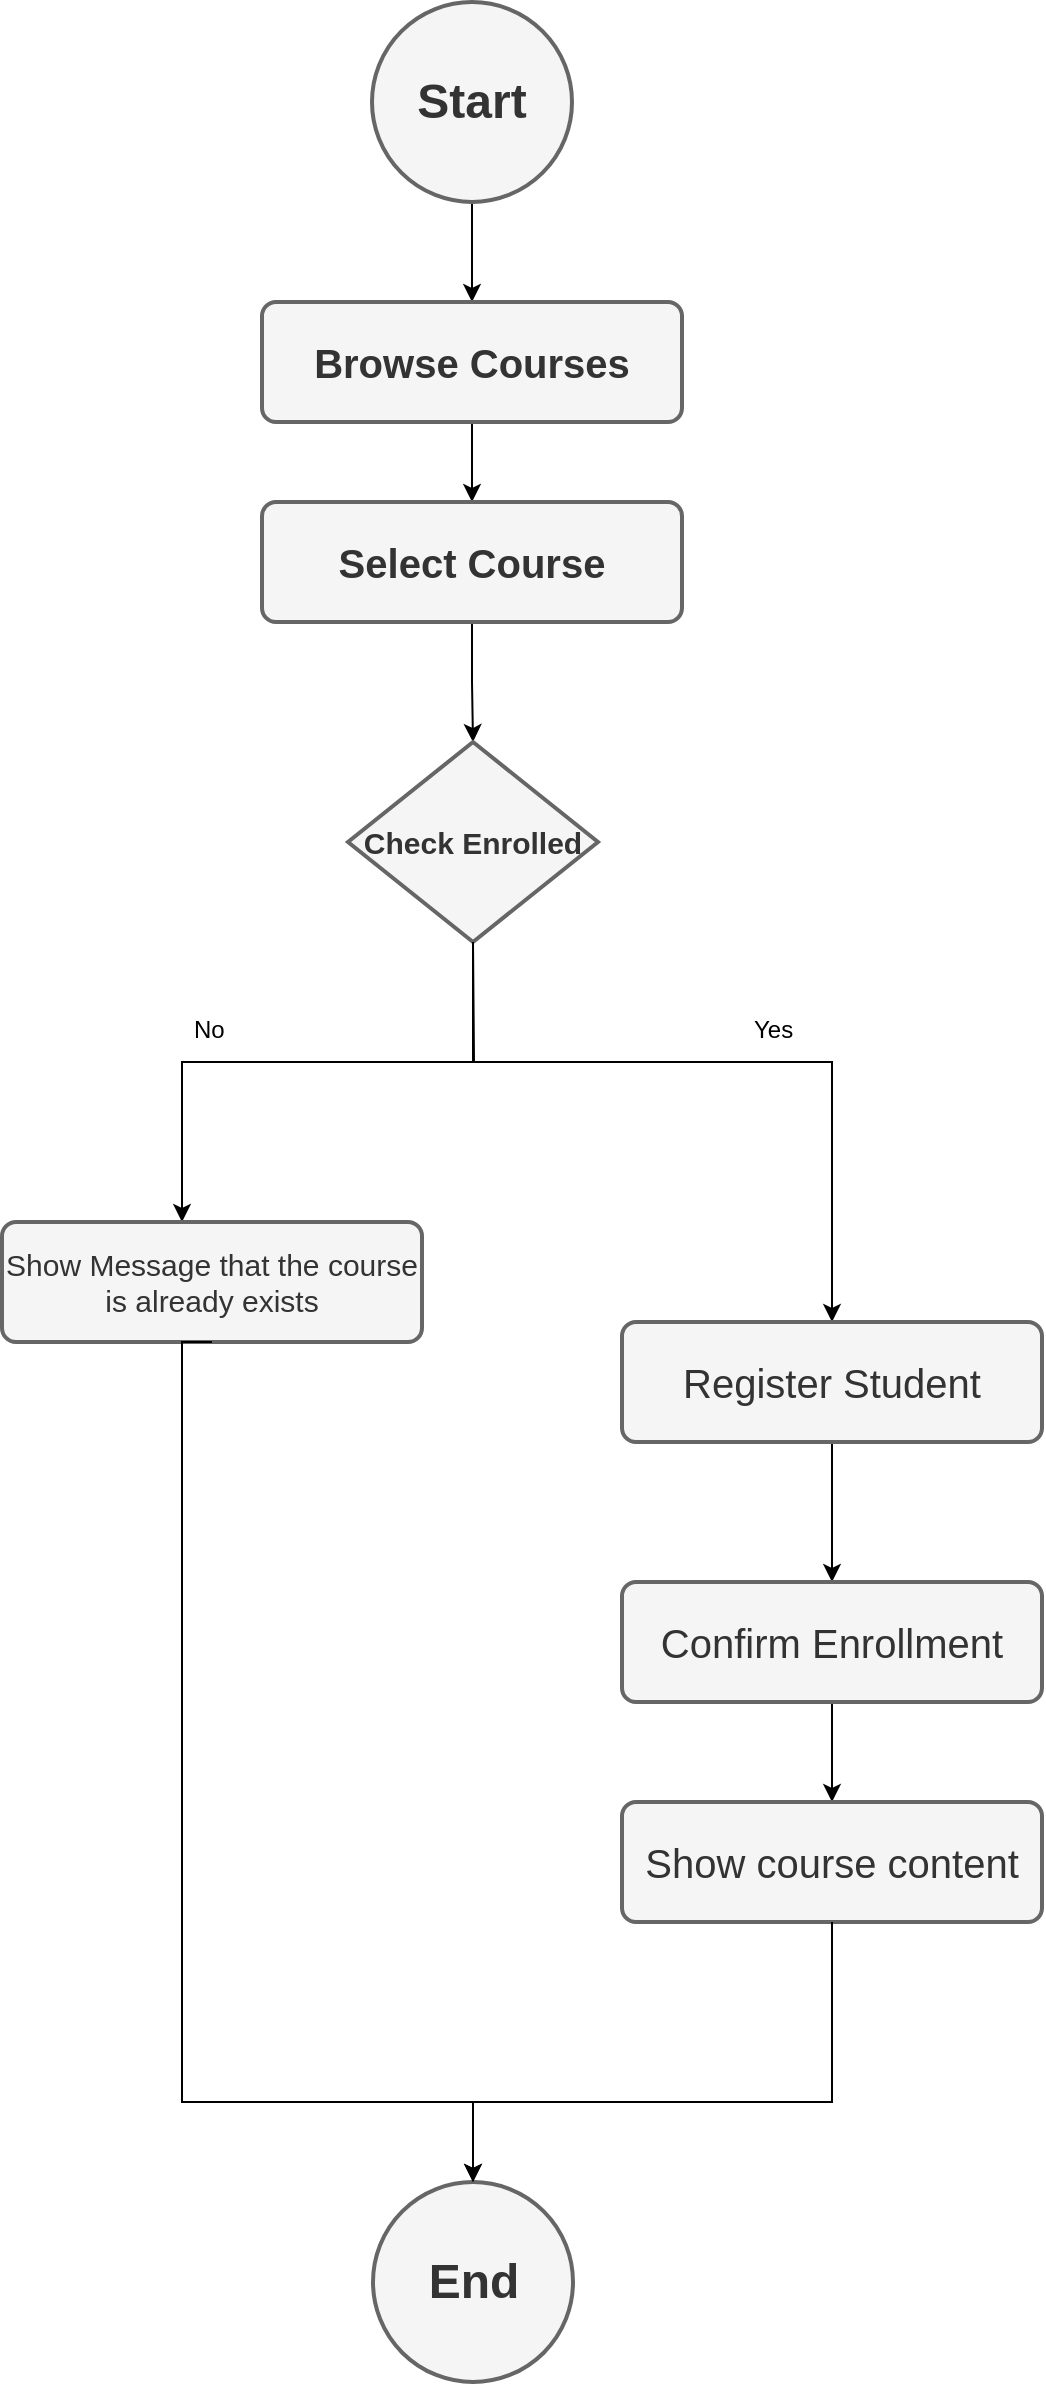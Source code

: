 <mxfile version="28.2.8">
  <diagram name="Page-1" id="TrdviOrZt5CeIV5VSz-1">
    <mxGraphModel dx="985" dy="543" grid="1" gridSize="10" guides="1" tooltips="1" connect="1" arrows="1" fold="1" page="1" pageScale="1" pageWidth="850" pageHeight="1100" math="0" shadow="0">
      <root>
        <mxCell id="0" />
        <mxCell id="1" parent="0" />
        <mxCell id="n-DrH70tRHZMEgrpOk3x-4" style="edgeStyle=orthogonalEdgeStyle;rounded=0;orthogonalLoop=1;jettySize=auto;html=1;exitX=0.5;exitY=1;exitDx=0;exitDy=0;exitPerimeter=0;entryX=0.5;entryY=0;entryDx=0;entryDy=0;" edge="1" parent="1" source="n-DrH70tRHZMEgrpOk3x-1" target="n-DrH70tRHZMEgrpOk3x-3">
          <mxGeometry relative="1" as="geometry" />
        </mxCell>
        <mxCell id="n-DrH70tRHZMEgrpOk3x-1" value="&lt;h1&gt;Start&lt;/h1&gt;" style="strokeWidth=2;html=1;shape=mxgraph.flowchart.start_2;whiteSpace=wrap;fillColor=#f5f5f5;fontColor=#333333;strokeColor=#666666;" vertex="1" parent="1">
          <mxGeometry x="375" y="30" width="100" height="100" as="geometry" />
        </mxCell>
        <mxCell id="n-DrH70tRHZMEgrpOk3x-7" style="edgeStyle=orthogonalEdgeStyle;rounded=0;orthogonalLoop=1;jettySize=auto;html=1;exitX=0.5;exitY=1;exitDx=0;exitDy=0;entryX=0.5;entryY=0;entryDx=0;entryDy=0;" edge="1" parent="1" source="n-DrH70tRHZMEgrpOk3x-3" target="n-DrH70tRHZMEgrpOk3x-5">
          <mxGeometry relative="1" as="geometry" />
        </mxCell>
        <mxCell id="n-DrH70tRHZMEgrpOk3x-3" value="Browse Courses" style="rounded=1;whiteSpace=wrap;html=1;absoluteArcSize=1;arcSize=14;strokeWidth=2;fontStyle=1;fontSize=20;fillColor=#f5f5f5;fontColor=#333333;strokeColor=#666666;" vertex="1" parent="1">
          <mxGeometry x="320" y="180" width="210" height="60" as="geometry" />
        </mxCell>
        <mxCell id="n-DrH70tRHZMEgrpOk3x-9" style="edgeStyle=orthogonalEdgeStyle;rounded=0;orthogonalLoop=1;jettySize=auto;html=1;exitX=0.5;exitY=1;exitDx=0;exitDy=0;" edge="1" parent="1" source="n-DrH70tRHZMEgrpOk3x-5" target="n-DrH70tRHZMEgrpOk3x-8">
          <mxGeometry relative="1" as="geometry" />
        </mxCell>
        <mxCell id="n-DrH70tRHZMEgrpOk3x-5" value="Select Course" style="rounded=1;whiteSpace=wrap;html=1;absoluteArcSize=1;arcSize=14;strokeWidth=2;fontSize=20;fontStyle=1;fillColor=#f5f5f5;fontColor=#333333;strokeColor=#666666;" vertex="1" parent="1">
          <mxGeometry x="320" y="280" width="210" height="60" as="geometry" />
        </mxCell>
        <mxCell id="n-DrH70tRHZMEgrpOk3x-21" style="edgeStyle=orthogonalEdgeStyle;rounded=0;orthogonalLoop=1;jettySize=auto;html=1;exitX=0.5;exitY=1;exitDx=0;exitDy=0;exitPerimeter=0;entryX=0.5;entryY=0;entryDx=0;entryDy=0;" edge="1" parent="1" source="n-DrH70tRHZMEgrpOk3x-8" target="n-DrH70tRHZMEgrpOk3x-18">
          <mxGeometry relative="1" as="geometry">
            <mxPoint x="600" y="620" as="targetPoint" />
            <Array as="points">
              <mxPoint x="425" y="560" />
              <mxPoint x="605" y="560" />
            </Array>
          </mxGeometry>
        </mxCell>
        <mxCell id="n-DrH70tRHZMEgrpOk3x-8" value="Check Enrolled" style="strokeWidth=2;html=1;shape=mxgraph.flowchart.decision;whiteSpace=wrap;fontSize=15;fontStyle=1;fillColor=#f5f5f5;fontColor=#333333;strokeColor=#666666;" vertex="1" parent="1">
          <mxGeometry x="363" y="400" width="125" height="100" as="geometry" />
        </mxCell>
        <mxCell id="n-DrH70tRHZMEgrpOk3x-11" value="" style="endArrow=classic;html=1;rounded=0;exitX=0.5;exitY=1;exitDx=0;exitDy=0;exitPerimeter=0;" edge="1" parent="1" source="n-DrH70tRHZMEgrpOk3x-8">
          <mxGeometry width="50" height="50" relative="1" as="geometry">
            <mxPoint x="200" y="490" as="sourcePoint" />
            <mxPoint x="280" y="640" as="targetPoint" />
            <Array as="points">
              <mxPoint x="426" y="560" />
              <mxPoint x="280" y="560" />
            </Array>
          </mxGeometry>
        </mxCell>
        <mxCell id="n-DrH70tRHZMEgrpOk3x-13" value="&lt;div&gt;No&lt;/div&gt;" style="text;strokeColor=none;fillColor=none;spacingLeft=4;spacingRight=4;overflow=hidden;rotatable=0;points=[[0,0.5],[1,0.5]];portConstraint=eastwest;fontSize=12;whiteSpace=wrap;html=1;" vertex="1" parent="1">
          <mxGeometry x="280" y="530" width="40" height="30" as="geometry" />
        </mxCell>
        <mxCell id="n-DrH70tRHZMEgrpOk3x-14" value="Yes" style="text;strokeColor=none;fillColor=none;spacingLeft=4;spacingRight=4;overflow=hidden;rotatable=0;points=[[0,0.5],[1,0.5]];portConstraint=eastwest;fontSize=12;whiteSpace=wrap;html=1;" vertex="1" parent="1">
          <mxGeometry x="560" y="530" width="40" height="30" as="geometry" />
        </mxCell>
        <mxCell id="n-DrH70tRHZMEgrpOk3x-15" value="Show Message that the course is already exists" style="rounded=1;whiteSpace=wrap;html=1;absoluteArcSize=1;arcSize=14;strokeWidth=2;fontSize=15;fillColor=#f5f5f5;fontColor=#333333;strokeColor=#666666;" vertex="1" parent="1">
          <mxGeometry x="190" y="640" width="210" height="60" as="geometry" />
        </mxCell>
        <mxCell id="n-DrH70tRHZMEgrpOk3x-16" value="&lt;h1&gt;End&lt;/h1&gt;" style="strokeWidth=2;html=1;shape=mxgraph.flowchart.start_2;whiteSpace=wrap;fillColor=#f5f5f5;fontColor=#333333;strokeColor=#666666;" vertex="1" parent="1">
          <mxGeometry x="375.5" y="1120" width="100" height="100" as="geometry" />
        </mxCell>
        <mxCell id="n-DrH70tRHZMEgrpOk3x-17" style="edgeStyle=orthogonalEdgeStyle;rounded=0;orthogonalLoop=1;jettySize=auto;html=1;exitX=0.5;exitY=1;exitDx=0;exitDy=0;entryX=0.5;entryY=0;entryDx=0;entryDy=0;entryPerimeter=0;" edge="1" parent="1" source="n-DrH70tRHZMEgrpOk3x-15" target="n-DrH70tRHZMEgrpOk3x-16">
          <mxGeometry relative="1" as="geometry">
            <Array as="points">
              <mxPoint x="280" y="700" />
              <mxPoint x="280" y="1080" />
              <mxPoint x="425" y="1080" />
            </Array>
          </mxGeometry>
        </mxCell>
        <mxCell id="n-DrH70tRHZMEgrpOk3x-20" style="edgeStyle=orthogonalEdgeStyle;rounded=0;orthogonalLoop=1;jettySize=auto;html=1;exitX=0.5;exitY=1;exitDx=0;exitDy=0;entryX=0.5;entryY=0;entryDx=0;entryDy=0;" edge="1" parent="1" source="n-DrH70tRHZMEgrpOk3x-18" target="n-DrH70tRHZMEgrpOk3x-19">
          <mxGeometry relative="1" as="geometry" />
        </mxCell>
        <mxCell id="n-DrH70tRHZMEgrpOk3x-18" value="Register Student" style="rounded=1;whiteSpace=wrap;html=1;absoluteArcSize=1;arcSize=14;strokeWidth=2;fontSize=20;fillColor=#f5f5f5;fontColor=#333333;strokeColor=#666666;" vertex="1" parent="1">
          <mxGeometry x="500" y="690" width="210" height="60" as="geometry" />
        </mxCell>
        <mxCell id="n-DrH70tRHZMEgrpOk3x-23" style="edgeStyle=orthogonalEdgeStyle;rounded=0;orthogonalLoop=1;jettySize=auto;html=1;exitX=0.5;exitY=1;exitDx=0;exitDy=0;entryX=0.5;entryY=0;entryDx=0;entryDy=0;" edge="1" parent="1" source="n-DrH70tRHZMEgrpOk3x-19" target="n-DrH70tRHZMEgrpOk3x-22">
          <mxGeometry relative="1" as="geometry" />
        </mxCell>
        <mxCell id="n-DrH70tRHZMEgrpOk3x-19" value="Confirm Enrollment" style="rounded=1;whiteSpace=wrap;html=1;absoluteArcSize=1;arcSize=14;strokeWidth=2;fontSize=20;fontStyle=0;fillColor=#f5f5f5;fontColor=#333333;strokeColor=#666666;" vertex="1" parent="1">
          <mxGeometry x="500" y="820" width="210" height="60" as="geometry" />
        </mxCell>
        <mxCell id="n-DrH70tRHZMEgrpOk3x-22" value="Show course content" style="rounded=1;whiteSpace=wrap;html=1;absoluteArcSize=1;arcSize=14;strokeWidth=2;fillColor=#f5f5f5;fontColor=#333333;strokeColor=#666666;fontSize=20;" vertex="1" parent="1">
          <mxGeometry x="500" y="930" width="210" height="60" as="geometry" />
        </mxCell>
        <mxCell id="n-DrH70tRHZMEgrpOk3x-24" style="edgeStyle=orthogonalEdgeStyle;rounded=0;orthogonalLoop=1;jettySize=auto;html=1;exitX=0.5;exitY=1;exitDx=0;exitDy=0;entryX=0.5;entryY=0;entryDx=0;entryDy=0;entryPerimeter=0;" edge="1" parent="1" source="n-DrH70tRHZMEgrpOk3x-22" target="n-DrH70tRHZMEgrpOk3x-16">
          <mxGeometry relative="1" as="geometry">
            <Array as="points">
              <mxPoint x="605" y="1080" />
              <mxPoint x="425" y="1080" />
            </Array>
          </mxGeometry>
        </mxCell>
      </root>
    </mxGraphModel>
  </diagram>
</mxfile>
